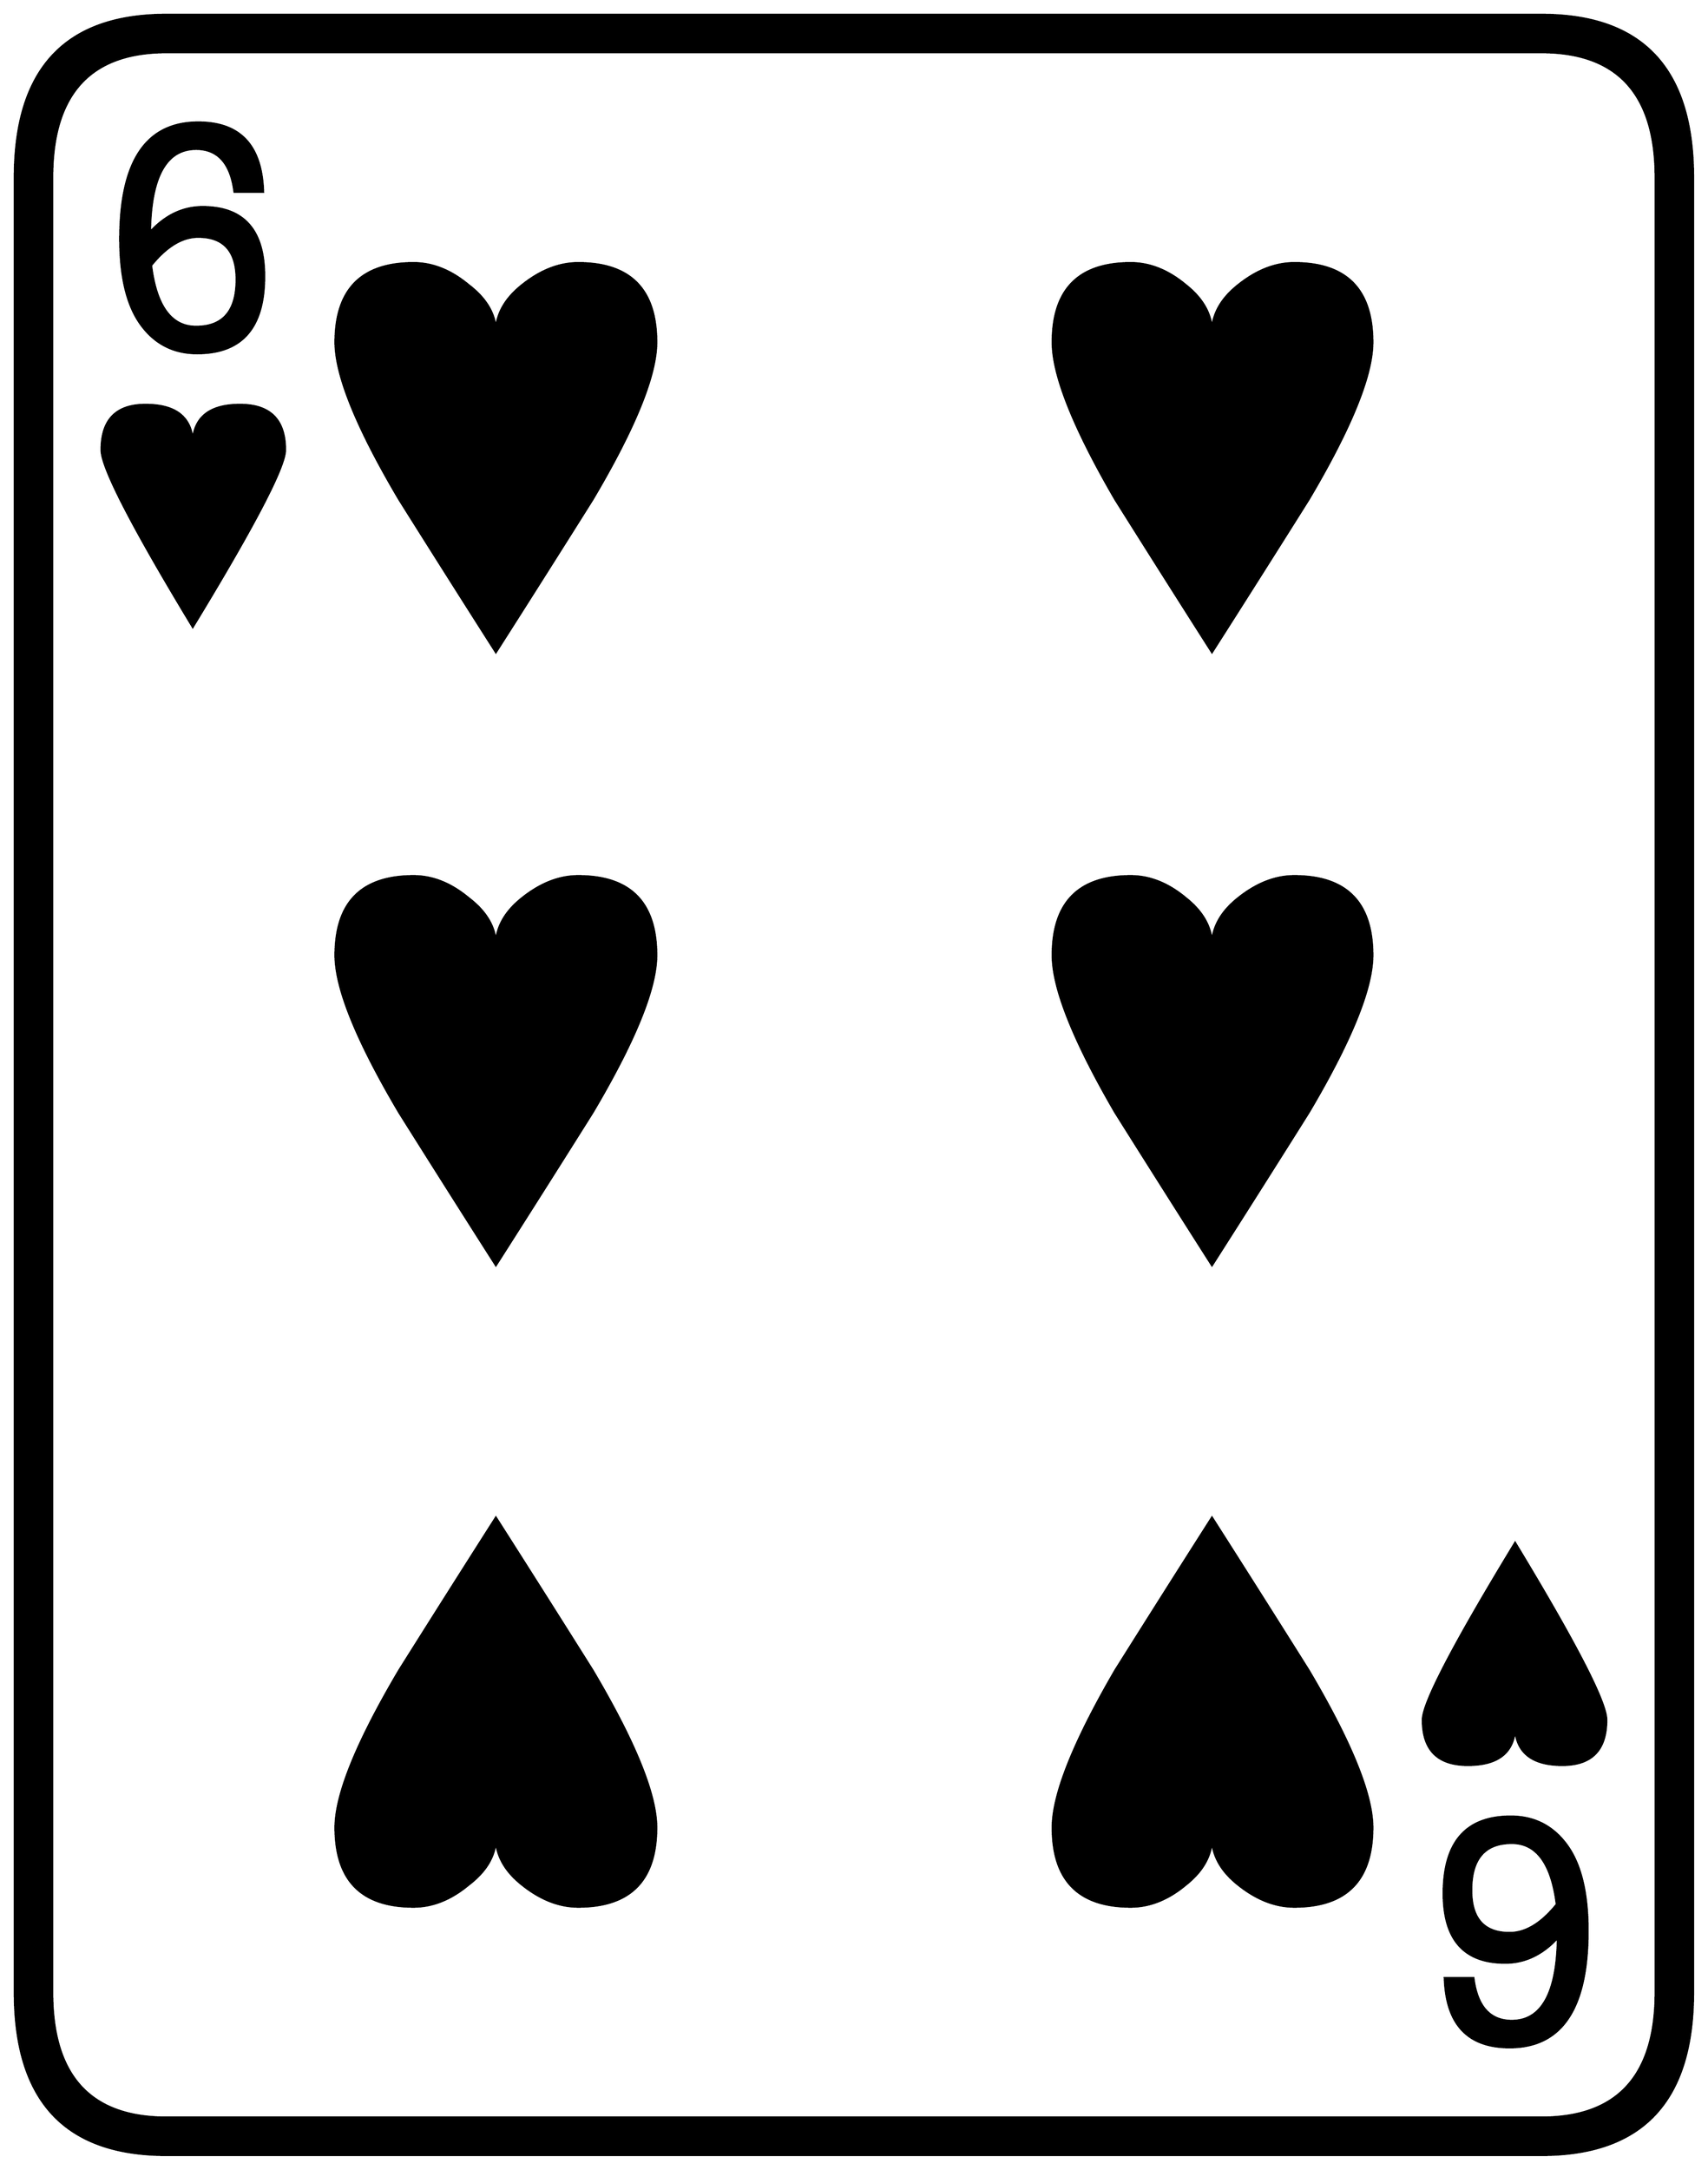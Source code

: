 


\begin{tikzpicture}[y=0.80pt, x=0.80pt, yscale=-1.0, xscale=1.0, inner sep=0pt, outer sep=0pt]
\begin{scope}[shift={(100.0,1706.0)},nonzero rule]
  \path[draw=.,fill=.,line width=1.600pt] (1578.0,244.0) .. controls
    (1578.0,342.667) and (1532.0,392.0) .. (1440.0,392.0) --
    (188.0,392.0) .. controls (96.0,392.0) and (50.0,342.667) ..
    (50.0,244.0) -- (50.0,-1408.0) .. controls (50.0,-1506.667)
    and (96.0,-1556.0) .. (188.0,-1556.0) -- (1440.0,-1556.0) ..
    controls (1532.0,-1556.0) and (1578.0,-1506.667) ..
    (1578.0,-1408.0) -- (1578.0,244.0) -- cycle(1544.0,244.0) --
    (1544.0,-1408.0) .. controls (1544.0,-1484.0) and
    (1509.333,-1522.0) .. (1440.0,-1522.0) -- (188.0,-1522.0) ..
    controls (118.667,-1522.0) and (84.0,-1484.0) ..
    (84.0,-1408.0) -- (84.0,244.0) .. controls (84.0,320.0) and
    (118.667,358.0) .. (188.0,358.0) -- (1440.0,358.0) .. controls
    (1509.333,358.0) and (1544.0,320.0) .. (1544.0,244.0) --
    cycle(1286.0,-1258.0) .. controls (1286.0,-1228.0) and
    (1266.667,-1180.333) .. (1228.0,-1115.0) .. controls
    (1198.667,-1068.333) and (1169.333,-1022.0) .. (1140.0,-976.0) ..
    controls (1110.667,-1022.0) and (1081.333,-1068.333) ..
    (1052.0,-1115.0) .. controls (1014.0,-1180.333) and
    (995.0,-1228.0) .. (995.0,-1258.0) .. controls
    (995.0,-1306.0) and (1018.667,-1330.0) .. (1066.0,-1330.0) ..
    controls (1083.333,-1330.0) and (1100.0,-1323.333) ..
    (1116.0,-1310.0) .. controls (1132.0,-1297.333) and
    (1140.0,-1282.667) .. (1140.0,-1266.0) .. controls
    (1140.0,-1282.667) and (1148.0,-1297.333) .. (1164.0,-1310.0) ..
    controls (1180.667,-1323.333) and (1197.667,-1330.0) ..
    (1215.0,-1330.0) .. controls (1262.333,-1330.0) and
    (1286.0,-1306.0) .. (1286.0,-1258.0) -- cycle(1286.0,-700.0)
    .. controls (1286.0,-670.0) and (1266.667,-622.333) ..
    (1228.0,-557.0) .. controls (1198.667,-510.333) and
    (1169.333,-464.0) .. (1140.0,-418.0) .. controls
    (1110.667,-464.0) and (1081.333,-510.333) .. (1052.0,-557.0) ..
    controls (1014.0,-622.333) and (995.0,-670.0) ..
    (995.0,-700.0) .. controls (995.0,-748.0) and
    (1018.667,-772.0) .. (1066.0,-772.0) .. controls
    (1083.333,-772.0) and (1100.0,-765.333) .. (1116.0,-752.0) ..
    controls (1132.0,-739.333) and (1140.0,-724.667) ..
    (1140.0,-708.0) .. controls (1140.0,-724.667) and
    (1148.0,-739.333) .. (1164.0,-752.0) .. controls
    (1180.667,-765.333) and (1197.667,-772.0) .. (1215.0,-772.0) ..
    controls (1262.333,-772.0) and (1286.0,-748.0) ..
    (1286.0,-700.0) -- cycle(634.0,-1258.0) .. controls
    (634.0,-1228.0) and (614.667,-1180.333) .. (576.0,-1115.0) ..
    controls (546.667,-1068.333) and (517.333,-1022.0) ..
    (488.0,-976.0) .. controls (458.667,-1022.0) and
    (429.333,-1068.333) .. (400.0,-1115.0) .. controls
    (361.333,-1180.333) and (342.0,-1228.0) .. (342.0,-1258.0) ..
    controls (342.0,-1306.0) and (365.667,-1330.0) ..
    (413.0,-1330.0) .. controls (430.333,-1330.0) and
    (447.0,-1323.333) .. (463.0,-1310.0) .. controls
    (479.667,-1297.333) and (488.0,-1282.667) .. (488.0,-1266.0) ..
    controls (488.0,-1282.667) and (496.0,-1297.333) ..
    (512.0,-1310.0) .. controls (528.667,-1323.333) and
    (545.667,-1330.0) .. (563.0,-1330.0) .. controls
    (610.333,-1330.0) and (634.0,-1306.0) .. (634.0,-1258.0) --
    cycle(277.0,-1318.0) .. controls (277.0,-1271.333) and
    (256.667,-1248.0) .. (216.0,-1248.0) .. controls
    (194.667,-1248.0) and (177.667,-1256.667) .. (165.0,-1274.0) ..
    controls (152.333,-1291.333) and (146.0,-1317.333) ..
    (146.0,-1352.0) .. controls (146.0,-1422.667) and
    (169.667,-1458.0) .. (217.0,-1458.0) .. controls
    (255.0,-1458.0) and (274.667,-1437.0) .. (276.0,-1395.0) --
    (250.0,-1395.0) .. controls (246.667,-1421.0) and
    (235.0,-1434.0) .. (215.0,-1434.0) .. controls
    (187.667,-1434.0) and (173.667,-1408.667) .. (173.0,-1358.0) ..
    controls (187.0,-1373.333) and (203.0,-1381.0) ..
    (221.0,-1381.0) .. controls (258.333,-1381.0) and
    (277.0,-1360.0) .. (277.0,-1318.0) -- cycle(1499.0,-4.0) ..
    controls (1499.0,23.333) and (1485.667,37.0) .. (1459.0,37.0) ..
    controls (1430.333,37.0) and (1416.0,24.667) .. (1416.0,0.0) ..
    controls (1416.0,24.667) and (1401.667,37.0) .. (1373.0,37.0) ..
    controls (1345.667,37.0) and (1332.0,23.333) .. (1332.0,-4.0) ..
    controls (1332.0,-19.333) and (1360.0,-73.0) ..
    (1416.0,-165.0) .. controls (1471.333,-73.667) and
    (1499.0,-20.0) .. (1499.0,-4.0) -- cycle(296.0,-1160.0) ..
    controls (296.0,-1144.667) and (268.0,-1091.0) ..
    (212.0,-999.0) .. controls (156.667,-1090.333) and
    (129.0,-1144.0) .. (129.0,-1160.0) .. controls
    (129.0,-1187.333) and (142.333,-1201.0) .. (169.0,-1201.0) ..
    controls (197.667,-1201.0) and (212.0,-1188.667) ..
    (212.0,-1164.0) .. controls (212.0,-1188.667) and
    (226.333,-1201.0) .. (255.0,-1201.0) .. controls
    (282.333,-1201.0) and (296.0,-1187.333) .. (296.0,-1160.0) --
    cycle(1482.0,188.0) .. controls (1482.0,258.667) and
    (1458.333,294.0) .. (1411.0,294.0) .. controls (1373.0,294.0)
    and (1353.333,273.0) .. (1352.0,231.0) -- (1378.0,231.0) ..
    controls (1381.333,257.0) and (1393.0,270.0) .. (1413.0,270.0)
    .. controls (1440.333,270.0) and (1454.333,244.667) ..
    (1455.0,194.0) .. controls (1441.0,209.333) and (1425.0,217.0)
    .. (1407.0,217.0) .. controls (1369.667,217.0) and
    (1351.0,196.0) .. (1351.0,154.0) .. controls (1351.0,107.333)
    and (1371.333,84.0) .. (1412.0,84.0) .. controls (1433.333,84.0)
    and (1450.333,92.667) .. (1463.0,110.0) .. controls
    (1475.667,127.333) and (1482.0,153.333) .. (1482.0,188.0) --
    cycle(1286.0,94.0) .. controls (1286.0,142.0) and
    (1262.333,166.0) .. (1215.0,166.0) .. controls (1197.667,166.0)
    and (1180.667,159.333) .. (1164.0,146.0) .. controls
    (1148.0,133.333) and (1140.0,118.667) .. (1140.0,102.0) ..
    controls (1140.0,118.667) and (1132.0,133.333) .. (1116.0,146.0)
    .. controls (1100.0,159.333) and (1083.333,166.0) ..
    (1066.0,166.0) .. controls (1018.667,166.0) and (995.0,142.0)
    .. (995.0,94.0) .. controls (995.0,64.0) and (1014.0,16.333)
    .. (1052.0,-49.0) .. controls (1081.333,-95.667) and
    (1110.667,-142.0) .. (1140.0,-188.0) .. controls
    (1169.333,-142.0) and (1198.667,-95.667) .. (1228.0,-49.0) ..
    controls (1266.667,16.333) and (1286.0,64.0) .. (1286.0,94.0) --
    cycle(634.0,-700.0) .. controls (634.0,-670.0) and
    (614.667,-622.333) .. (576.0,-557.0) .. controls (546.667,-510.333)
    and (517.333,-464.0) .. (488.0,-418.0) .. controls
    (458.667,-464.0) and (429.333,-510.333) .. (400.0,-557.0) ..
    controls (361.333,-622.333) and (342.0,-670.0) .. (342.0,-700.0)
    .. controls (342.0,-748.0) and (365.667,-772.0) ..
    (413.0,-772.0) .. controls (430.333,-772.0) and (447.0,-765.333)
    .. (463.0,-752.0) .. controls (479.667,-739.333) and
    (488.0,-724.667) .. (488.0,-708.0) .. controls (488.0,-724.667)
    and (496.0,-739.333) .. (512.0,-752.0) .. controls
    (528.667,-765.333) and (545.667,-772.0) .. (563.0,-772.0) ..
    controls (610.333,-772.0) and (634.0,-748.0) .. (634.0,-700.0)
    -- cycle(634.0,94.0) .. controls (634.0,142.0) and
    (610.333,166.0) .. (563.0,166.0) .. controls (545.667,166.0) and
    (528.667,159.333) .. (512.0,146.0) .. controls (496.0,133.333) and
    (488.0,118.667) .. (488.0,102.0) .. controls (488.0,118.667) and
    (479.667,133.333) .. (463.0,146.0) .. controls (447.0,159.333) and
    (430.333,166.0) .. (413.0,166.0) .. controls (365.667,166.0) and
    (342.0,142.0) .. (342.0,94.0) .. controls (342.0,64.0) and
    (361.333,16.333) .. (400.0,-49.0) .. controls (429.333,-95.667) and
    (458.667,-142.0) .. (488.0,-188.0) .. controls (517.333,-142.0)
    and (546.667,-95.667) .. (576.0,-49.0) .. controls (614.667,16.333)
    and (634.0,64.0) .. (634.0,94.0) -- cycle(252.0,-1315.0) ..
    controls (252.0,-1341.0) and (240.333,-1354.0) ..
    (217.0,-1354.0) .. controls (202.333,-1354.0) and
    (188.0,-1345.333) .. (174.0,-1328.0) .. controls
    (178.667,-1290.667) and (192.333,-1272.0) .. (215.0,-1272.0) ..
    controls (239.667,-1272.0) and (252.0,-1286.333) ..
    (252.0,-1315.0) -- cycle(1454.0,164.0) .. controls
    (1449.333,126.667) and (1435.667,108.0) .. (1413.0,108.0) ..
    controls (1388.333,108.0) and (1376.0,122.333) .. (1376.0,151.0)
    .. controls (1376.0,177.0) and (1387.667,190.0) ..
    (1411.0,190.0) .. controls (1425.667,190.0) and (1440.0,181.333)
    .. (1454.0,164.0) -- cycle;
\end{scope}

\end{tikzpicture}

